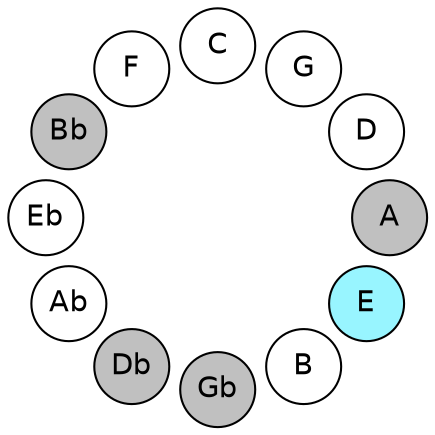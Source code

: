 
graph {

layout = circo;
mindist = .1

node [shape = circle, fontname = Helvetica, margin = 0, style = filled]
edge [style=invis]

subgraph 1 {
	E -- B -- Gb -- Db -- Ab -- Eb -- Bb -- F -- C -- G -- D -- A -- E
}

E [fillcolor = cadetblue1];
B [fillcolor = white];
Gb [fillcolor = gray];
Db [fillcolor = gray];
Ab [fillcolor = white];
Eb [fillcolor = white];
Bb [fillcolor = gray];
F [fillcolor = white];
C [fillcolor = white];
G [fillcolor = white];
D [fillcolor = white];
A [fillcolor = gray];
}
